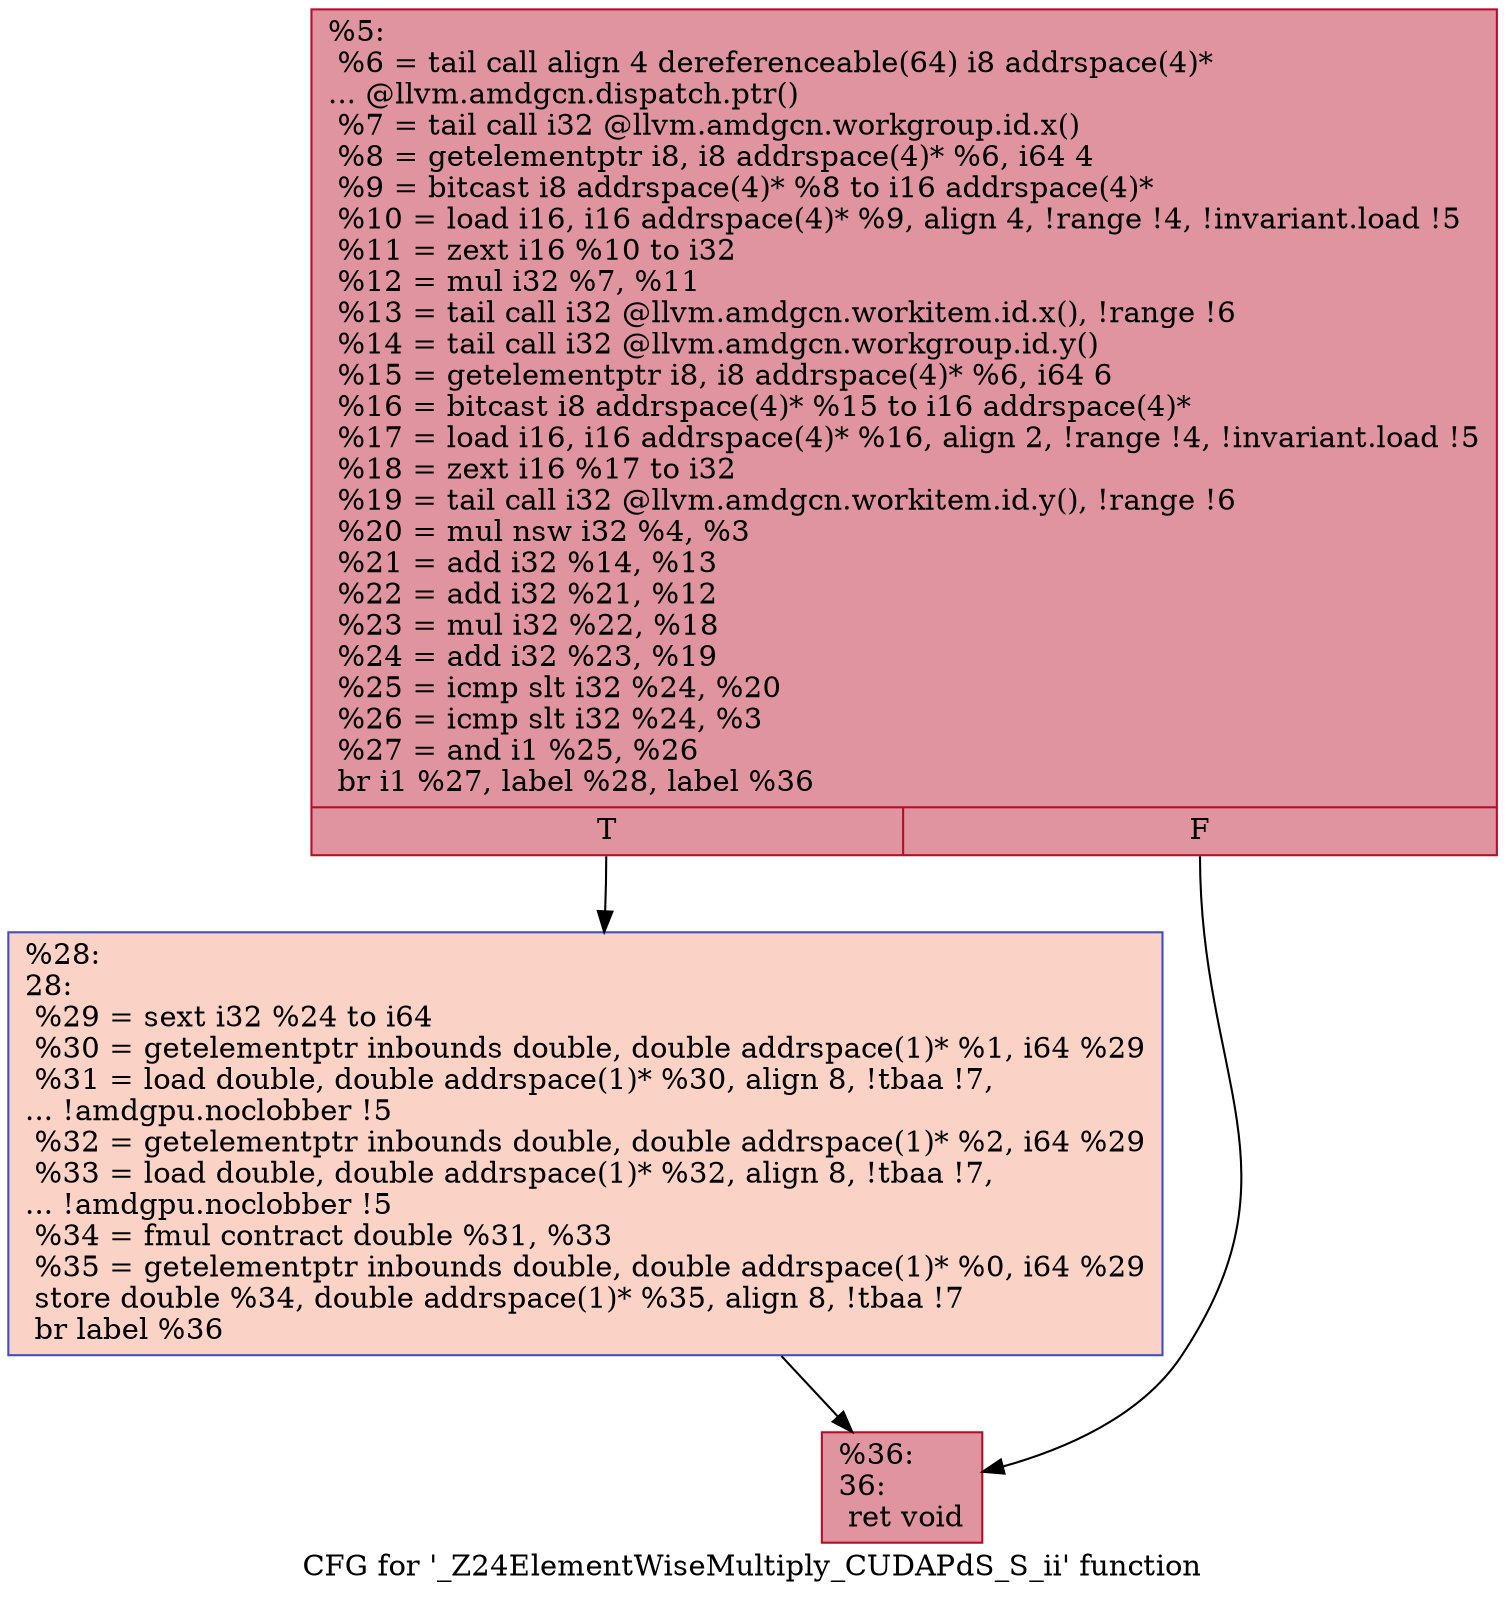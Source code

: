 digraph "CFG for '_Z24ElementWiseMultiply_CUDAPdS_S_ii' function" {
	label="CFG for '_Z24ElementWiseMultiply_CUDAPdS_S_ii' function";

	Node0x633d490 [shape=record,color="#b70d28ff", style=filled, fillcolor="#b70d2870",label="{%5:\l  %6 = tail call align 4 dereferenceable(64) i8 addrspace(4)*\l... @llvm.amdgcn.dispatch.ptr()\l  %7 = tail call i32 @llvm.amdgcn.workgroup.id.x()\l  %8 = getelementptr i8, i8 addrspace(4)* %6, i64 4\l  %9 = bitcast i8 addrspace(4)* %8 to i16 addrspace(4)*\l  %10 = load i16, i16 addrspace(4)* %9, align 4, !range !4, !invariant.load !5\l  %11 = zext i16 %10 to i32\l  %12 = mul i32 %7, %11\l  %13 = tail call i32 @llvm.amdgcn.workitem.id.x(), !range !6\l  %14 = tail call i32 @llvm.amdgcn.workgroup.id.y()\l  %15 = getelementptr i8, i8 addrspace(4)* %6, i64 6\l  %16 = bitcast i8 addrspace(4)* %15 to i16 addrspace(4)*\l  %17 = load i16, i16 addrspace(4)* %16, align 2, !range !4, !invariant.load !5\l  %18 = zext i16 %17 to i32\l  %19 = tail call i32 @llvm.amdgcn.workitem.id.y(), !range !6\l  %20 = mul nsw i32 %4, %3\l  %21 = add i32 %14, %13\l  %22 = add i32 %21, %12\l  %23 = mul i32 %22, %18\l  %24 = add i32 %23, %19\l  %25 = icmp slt i32 %24, %20\l  %26 = icmp slt i32 %24, %3\l  %27 = and i1 %25, %26\l  br i1 %27, label %28, label %36\l|{<s0>T|<s1>F}}"];
	Node0x633d490:s0 -> Node0x6341020;
	Node0x633d490:s1 -> Node0x63410b0;
	Node0x6341020 [shape=record,color="#3d50c3ff", style=filled, fillcolor="#f59c7d70",label="{%28:\l28:                                               \l  %29 = sext i32 %24 to i64\l  %30 = getelementptr inbounds double, double addrspace(1)* %1, i64 %29\l  %31 = load double, double addrspace(1)* %30, align 8, !tbaa !7,\l... !amdgpu.noclobber !5\l  %32 = getelementptr inbounds double, double addrspace(1)* %2, i64 %29\l  %33 = load double, double addrspace(1)* %32, align 8, !tbaa !7,\l... !amdgpu.noclobber !5\l  %34 = fmul contract double %31, %33\l  %35 = getelementptr inbounds double, double addrspace(1)* %0, i64 %29\l  store double %34, double addrspace(1)* %35, align 8, !tbaa !7\l  br label %36\l}"];
	Node0x6341020 -> Node0x63410b0;
	Node0x63410b0 [shape=record,color="#b70d28ff", style=filled, fillcolor="#b70d2870",label="{%36:\l36:                                               \l  ret void\l}"];
}
